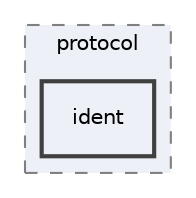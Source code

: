 digraph "/Users/jlu/zeek/src/analyzer/protocol/ident"
{
 // LATEX_PDF_SIZE
  edge [fontname="Helvetica",fontsize="10",labelfontname="Helvetica",labelfontsize="10"];
  node [fontname="Helvetica",fontsize="10",shape=record];
  compound=true
  subgraph clusterdir_5b88579d87e8de5dcee2ef4958d0594c {
    graph [ bgcolor="#edf0f7", pencolor="grey50", style="filled,dashed,", label="protocol", fontname="Helvetica", fontsize="10", URL="dir_5b88579d87e8de5dcee2ef4958d0594c.html"]
  dir_a6fd2dfa69c6ae32e9249b2ca686a63e [shape=box, label="ident", style="filled,bold,", fillcolor="#edf0f7", color="grey25", URL="dir_a6fd2dfa69c6ae32e9249b2ca686a63e.html"];
  }
}
